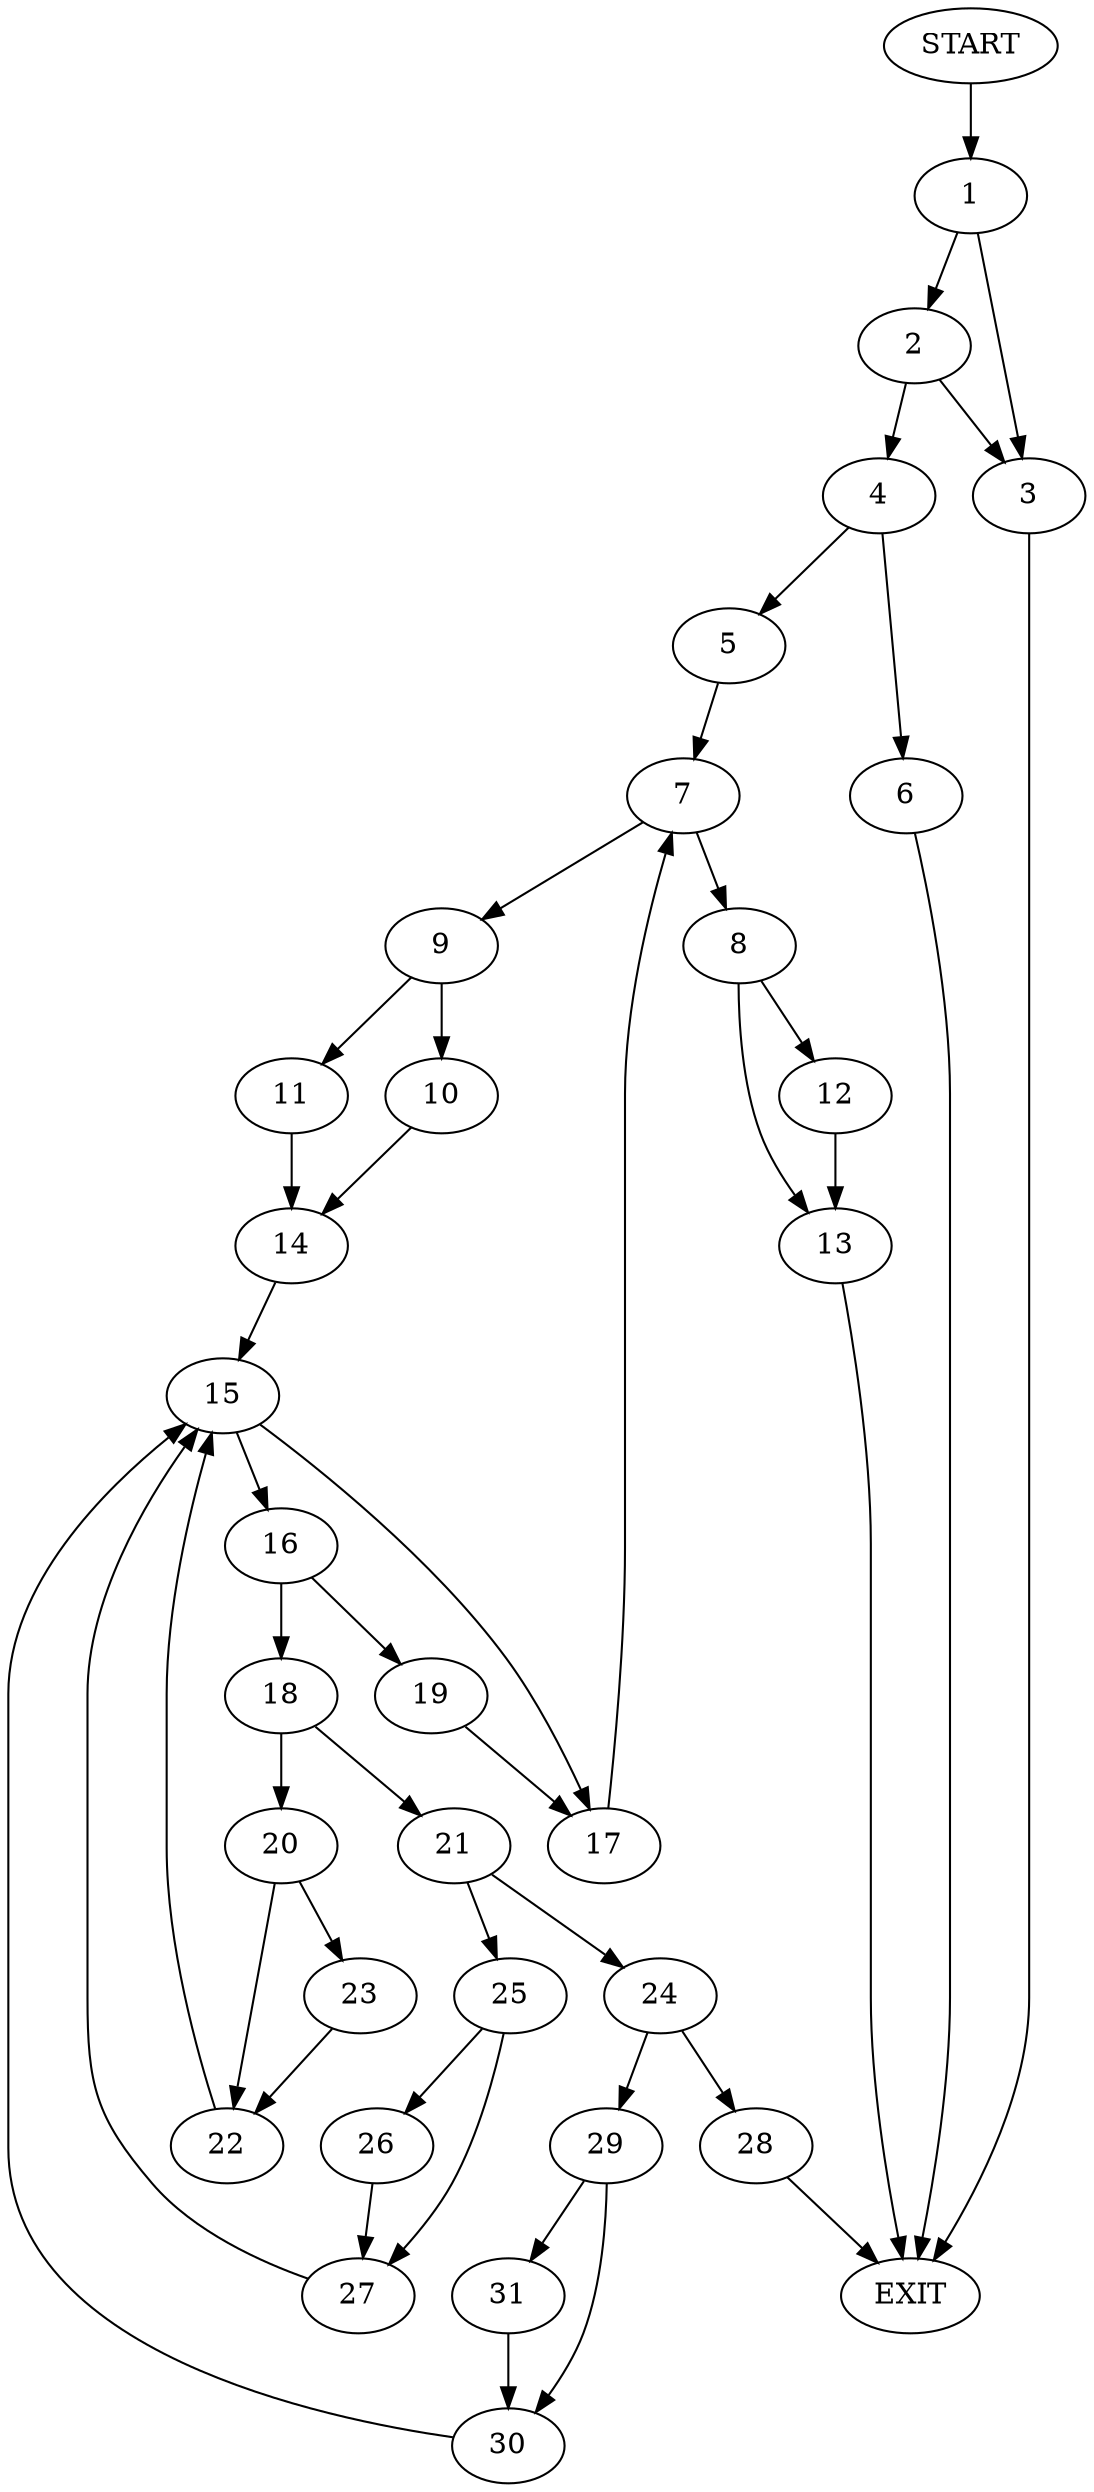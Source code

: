 digraph {
0 [label="START"]
32 [label="EXIT"]
0 -> 1
1 -> 2
1 -> 3
3 -> 32
2 -> 4
2 -> 3
4 -> 5
4 -> 6
5 -> 7
6 -> 32
7 -> 8
7 -> 9
9 -> 10
9 -> 11
8 -> 12
8 -> 13
10 -> 14
11 -> 14
14 -> 15
15 -> 16
15 -> 17
16 -> 18
16 -> 19
17 -> 7
19 -> 17
18 -> 20
18 -> 21
20 -> 22
20 -> 23
21 -> 24
21 -> 25
23 -> 22
22 -> 15
25 -> 26
25 -> 27
24 -> 28
24 -> 29
26 -> 27
27 -> 15
28 -> 32
29 -> 30
29 -> 31
31 -> 30
30 -> 15
13 -> 32
12 -> 13
}
